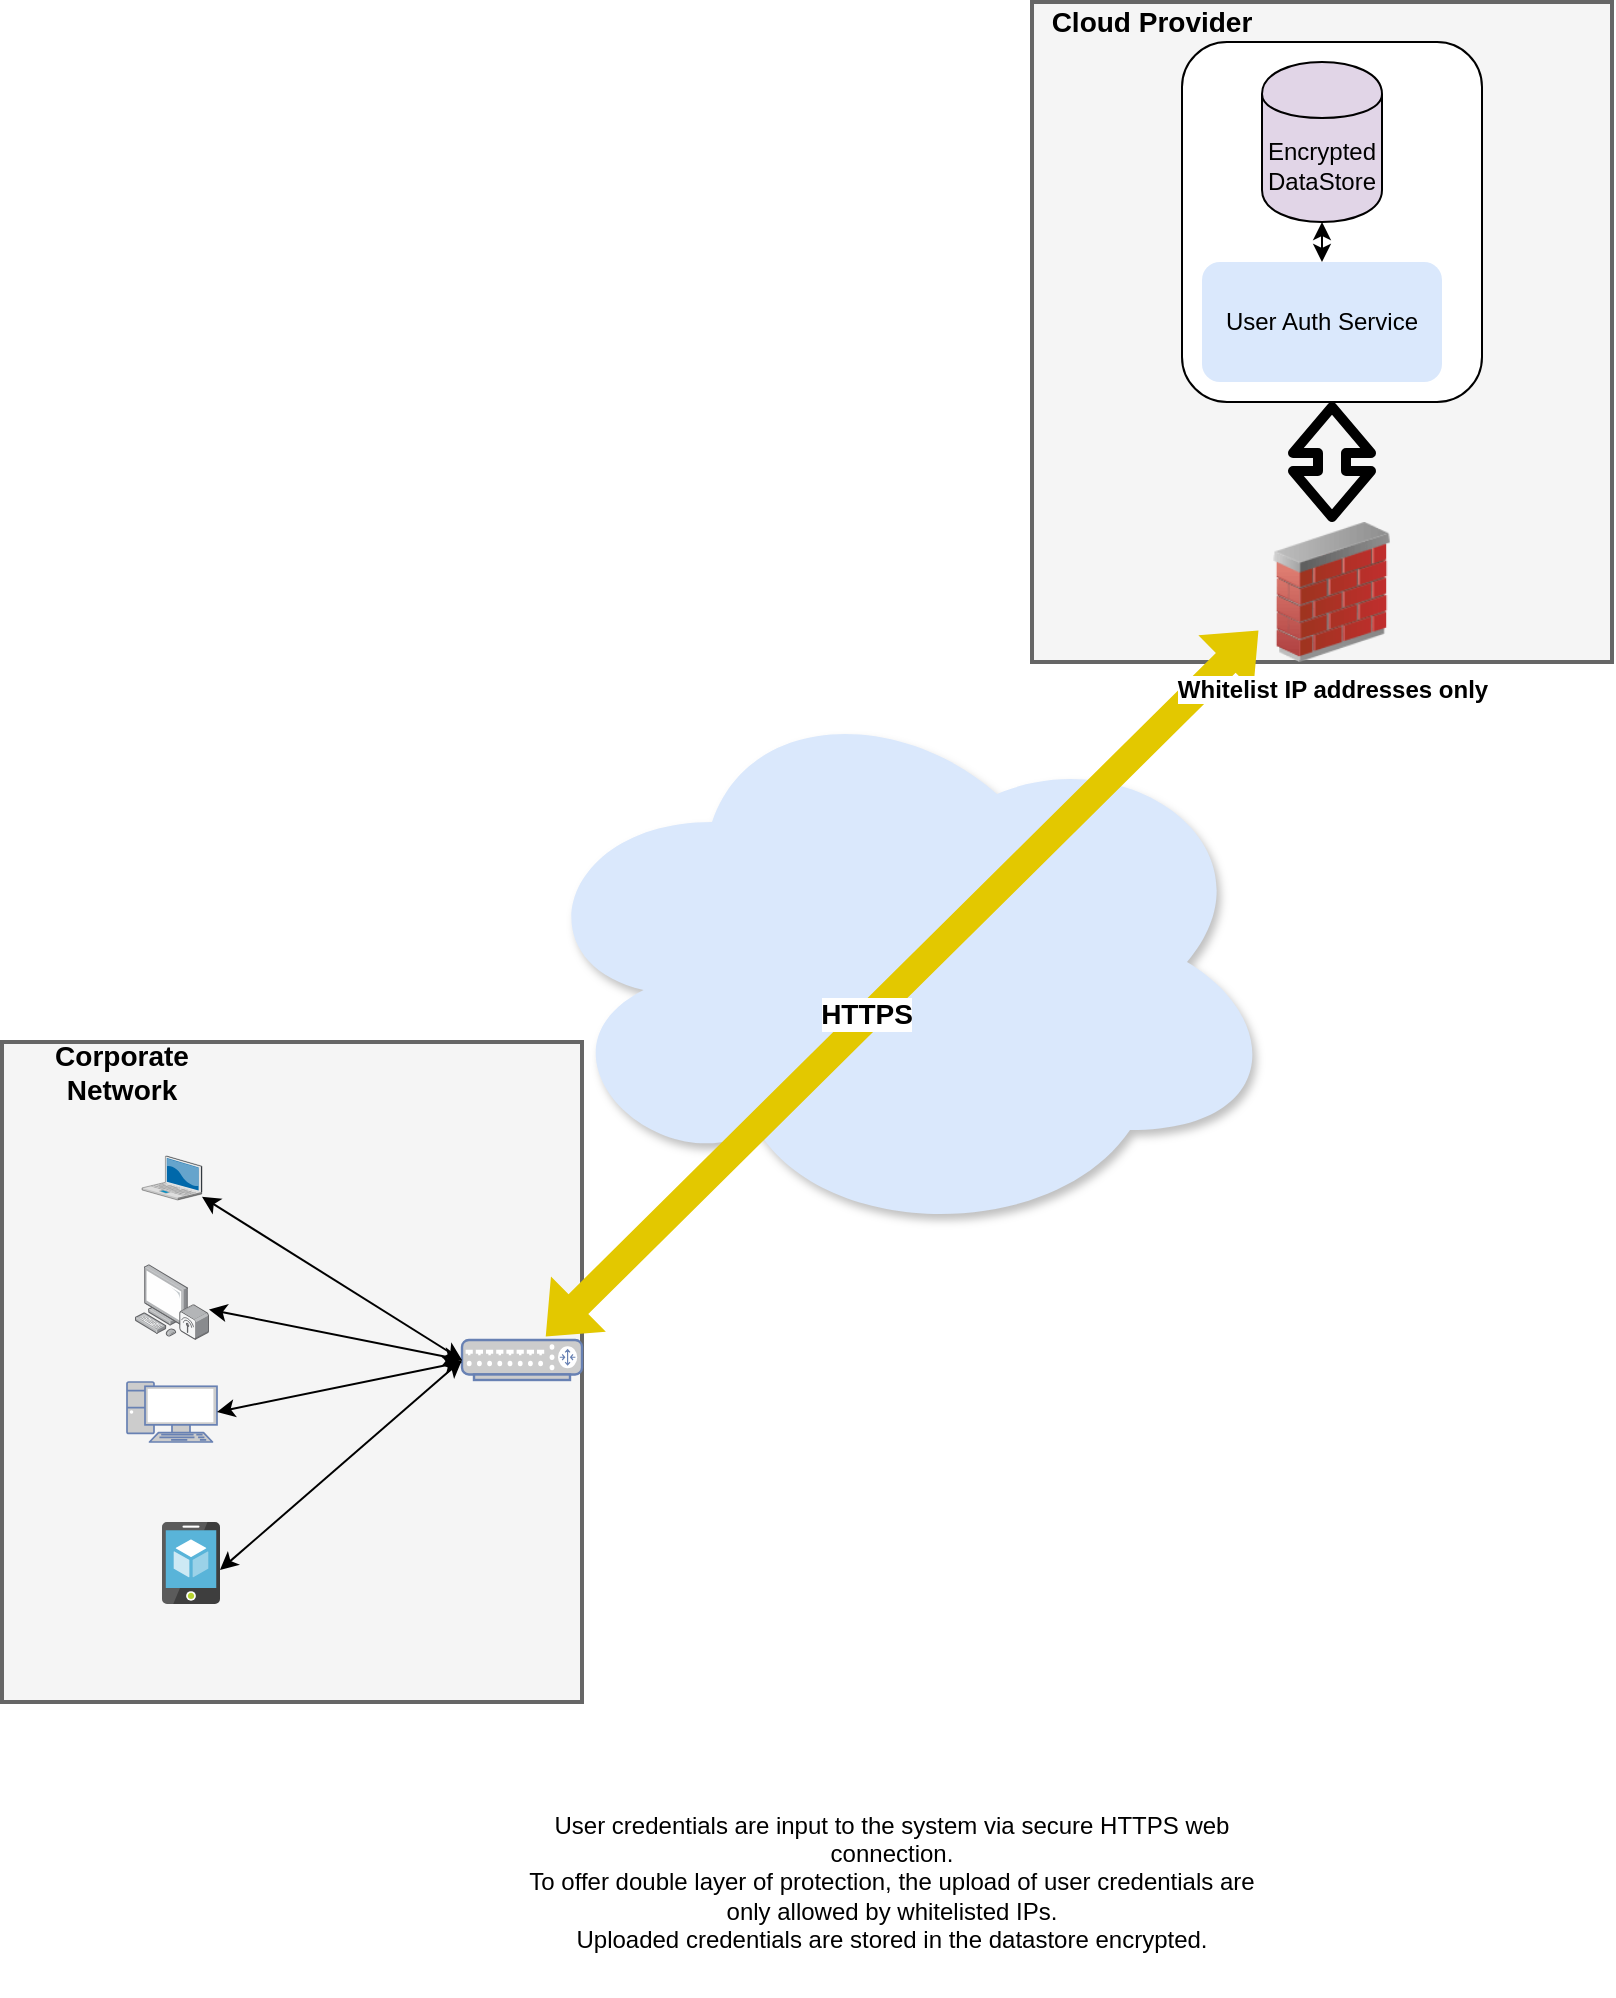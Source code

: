 <mxfile version="11.1.4" type="github"><diagram id="UIRLdelBrUrJke44fouh" name="Page-1"><mxGraphModel dx="1629" dy="1133" grid="1" gridSize="10" guides="1" tooltips="1" connect="1" arrows="1" fold="1" page="1" pageScale="1" pageWidth="850" pageHeight="1100" math="0" shadow="0"><root><mxCell id="0"/><mxCell id="1" parent="0"/><mxCell id="cODZ5YMrCJ14PGYWL94o-12" value="" style="rounded=0;whiteSpace=wrap;html=1;strokeColor=#666666;fillColor=#f5f5f5;fontColor=#333333;align=left;strokeWidth=2;" parent="1" vertex="1"><mxGeometry x="30" y="540" width="290" height="330" as="geometry"/></mxCell><mxCell id="cODZ5YMrCJ14PGYWL94o-8" value="" style="rounded=0;whiteSpace=wrap;html=1;strokeColor=#666666;fillColor=#f5f5f5;fontColor=#333333;align=left;strokeWidth=2;" parent="1" vertex="1"><mxGeometry x="545" y="20" width="290" height="330" as="geometry"/></mxCell><mxCell id="cODZ5YMrCJ14PGYWL94o-7" value="" style="rounded=1;whiteSpace=wrap;html=1;strokeColor=#000000;" parent="1" vertex="1"><mxGeometry x="620" y="40" width="150" height="180" as="geometry"/></mxCell><mxCell id="cODZ5YMrCJ14PGYWL94o-3" value="User Auth Service" style="rounded=1;whiteSpace=wrap;html=1;fillColor=#dae8fc;strokeColor=none;" parent="1" vertex="1"><mxGeometry x="630" y="150" width="120" height="60" as="geometry"/></mxCell><mxCell id="cODZ5YMrCJ14PGYWL94o-4" value="Encrypted DataStore" style="shape=cylinder;whiteSpace=wrap;html=1;boundedLbl=1;backgroundOutline=1;fillColor=#e1d5e7;strokeColor=#000000;" parent="1" vertex="1"><mxGeometry x="660" y="50" width="60" height="80" as="geometry"/></mxCell><mxCell id="cODZ5YMrCJ14PGYWL94o-5" value="" style="endArrow=classic;startArrow=classic;html=1;entryX=0.5;entryY=1;entryDx=0;entryDy=0;" parent="1" source="cODZ5YMrCJ14PGYWL94o-3" target="cODZ5YMrCJ14PGYWL94o-4" edge="1"><mxGeometry width="50" height="50" relative="1" as="geometry"><mxPoint x="460" y="440" as="sourcePoint"/><mxPoint x="510" y="390" as="targetPoint"/></mxGeometry></mxCell><mxCell id="cODZ5YMrCJ14PGYWL94o-2" value="" style="ellipse;shape=cloud;whiteSpace=wrap;html=1;fillColor=#dae8fc;strokeColor=none;shadow=1;" parent="1" vertex="1"><mxGeometry x="290" y="360" width="380" height="280" as="geometry"/></mxCell><mxCell id="cODZ5YMrCJ14PGYWL94o-9" value="&lt;b&gt;&lt;font style=&quot;font-size: 14px&quot;&gt;Cloud Provider&lt;/font&gt;&lt;/b&gt;" style="text;html=1;strokeColor=none;fillColor=none;align=center;verticalAlign=middle;whiteSpace=wrap;rounded=0;" parent="1" vertex="1"><mxGeometry x="545" y="20" width="120" height="20" as="geometry"/></mxCell><mxCell id="cODZ5YMrCJ14PGYWL94o-11" value="" style="fontColor=#0066CC;verticalAlign=top;verticalLabelPosition=bottom;labelPosition=center;align=center;html=1;outlineConnect=0;fillColor=#CCCCCC;strokeColor=#6881B3;gradientColor=none;gradientDirection=north;strokeWidth=2;shape=mxgraph.networks.router;" parent="1" vertex="1"><mxGeometry x="260" y="689" width="60" height="20" as="geometry"/></mxCell><mxCell id="cODZ5YMrCJ14PGYWL94o-13" value="" style="verticalLabelPosition=bottom;aspect=fixed;html=1;verticalAlign=top;strokeColor=none;align=center;outlineConnect=0;shape=mxgraph.citrix.laptop_2;" parent="1" vertex="1"><mxGeometry x="100" y="597" width="30" height="22" as="geometry"/></mxCell><mxCell id="cODZ5YMrCJ14PGYWL94o-14" value="" style="points=[];aspect=fixed;html=1;align=center;shadow=0;dashed=0;image;image=img/lib/allied_telesis/computer_and_terminals/Personal_Computer_Wireless.svg;strokeColor=#000000;" parent="1" vertex="1"><mxGeometry x="96.5" y="651" width="37" height="38" as="geometry"/></mxCell><mxCell id="cODZ5YMrCJ14PGYWL94o-16" value="" style="fontColor=#0066CC;verticalAlign=top;verticalLabelPosition=bottom;labelPosition=center;align=center;html=1;outlineConnect=0;fillColor=#CCCCCC;strokeColor=#6881B3;gradientColor=none;gradientDirection=north;strokeWidth=2;shape=mxgraph.networks.pc;" parent="1" vertex="1"><mxGeometry x="92.5" y="710" width="45" height="30" as="geometry"/></mxCell><mxCell id="cODZ5YMrCJ14PGYWL94o-17" value="" style="aspect=fixed;html=1;perimeter=none;align=center;shadow=0;dashed=0;image;fontSize=12;image=img/lib/mscae/App_Service_Mobile_App.svg;strokeColor=#000000;" parent="1" vertex="1"><mxGeometry x="110" y="780" width="29" height="41" as="geometry"/></mxCell><mxCell id="cODZ5YMrCJ14PGYWL94o-19" value="&lt;b&gt;&lt;font style=&quot;font-size: 14px&quot;&gt;Corporate Network&lt;/font&gt;&lt;/b&gt;" style="text;html=1;strokeColor=none;fillColor=none;align=center;verticalAlign=middle;whiteSpace=wrap;rounded=0;" parent="1" vertex="1"><mxGeometry x="30" y="545" width="120" height="20" as="geometry"/></mxCell><mxCell id="cODZ5YMrCJ14PGYWL94o-20" value="" style="shape=flexArrow;endArrow=classic;startArrow=classic;html=1;entryX=0;entryY=0.75;entryDx=0;entryDy=0;fillColor=#e3c800;strokeColor=none;strokeWidth=5;" parent="1" source="cODZ5YMrCJ14PGYWL94o-11" target="cODZ5YMrCJ14PGYWL94o-27" edge="1"><mxGeometry width="50" height="50" relative="1" as="geometry"><mxPoint x="460" y="690" as="sourcePoint"/><mxPoint x="510" y="640" as="targetPoint"/></mxGeometry></mxCell><mxCell id="cODZ5YMrCJ14PGYWL94o-25" value="&lt;b&gt;&lt;font style=&quot;font-size: 14px&quot;&gt;HTTPS&lt;/font&gt;&lt;/b&gt;" style="text;html=1;resizable=0;points=[];align=center;verticalAlign=middle;labelBackgroundColor=#ffffff;" parent="cODZ5YMrCJ14PGYWL94o-20" vertex="1" connectable="0"><mxGeometry x="-0.093" y="2" relative="1" as="geometry"><mxPoint as="offset"/></mxGeometry></mxCell><mxCell id="cODZ5YMrCJ14PGYWL94o-21" value="" style="endArrow=classic;startArrow=classic;html=1;entryX=0;entryY=0.5;entryDx=0;entryDy=0;entryPerimeter=0;" parent="1" source="cODZ5YMrCJ14PGYWL94o-13" target="cODZ5YMrCJ14PGYWL94o-11" edge="1"><mxGeometry width="50" height="50" relative="1" as="geometry"><mxPoint x="30" y="940" as="sourcePoint"/><mxPoint x="80" y="890" as="targetPoint"/></mxGeometry></mxCell><mxCell id="cODZ5YMrCJ14PGYWL94o-22" value="" style="endArrow=classic;startArrow=classic;html=1;entryX=0;entryY=0.5;entryDx=0;entryDy=0;entryPerimeter=0;" parent="1" source="cODZ5YMrCJ14PGYWL94o-14" target="cODZ5YMrCJ14PGYWL94o-11" edge="1"><mxGeometry width="50" height="50" relative="1" as="geometry"><mxPoint x="30" y="940" as="sourcePoint"/><mxPoint x="80" y="890" as="targetPoint"/></mxGeometry></mxCell><mxCell id="cODZ5YMrCJ14PGYWL94o-23" value="" style="endArrow=classic;startArrow=classic;html=1;exitX=1;exitY=0.5;exitDx=0;exitDy=0;exitPerimeter=0;" parent="1" source="cODZ5YMrCJ14PGYWL94o-16" edge="1"><mxGeometry width="50" height="50" relative="1" as="geometry"><mxPoint x="30" y="940" as="sourcePoint"/><mxPoint x="260" y="700" as="targetPoint"/></mxGeometry></mxCell><mxCell id="cODZ5YMrCJ14PGYWL94o-24" value="" style="endArrow=classic;startArrow=classic;html=1;exitX=1;exitY=0.585;exitDx=0;exitDy=0;exitPerimeter=0;entryX=0;entryY=0.5;entryDx=0;entryDy=0;entryPerimeter=0;" parent="1" source="cODZ5YMrCJ14PGYWL94o-17" target="cODZ5YMrCJ14PGYWL94o-11" edge="1"><mxGeometry width="50" height="50" relative="1" as="geometry"><mxPoint x="30" y="940" as="sourcePoint"/><mxPoint x="80" y="890" as="targetPoint"/></mxGeometry></mxCell><mxCell id="cODZ5YMrCJ14PGYWL94o-27" value="&lt;b&gt;Whitelist IP addresses only&lt;/b&gt;" style="image;html=1;labelBackgroundColor=#ffffff;image=img/lib/clip_art/networking/Firewall_02_128x128.png;strokeColor=#000000;" parent="1" vertex="1"><mxGeometry x="660" y="280" width="70" height="70" as="geometry"/></mxCell><mxCell id="cODZ5YMrCJ14PGYWL94o-28" value="" style="shape=flexArrow;endArrow=classic;startArrow=classic;html=1;strokeWidth=5;exitX=0.5;exitY=1;exitDx=0;exitDy=0;entryX=0.5;entryY=0;entryDx=0;entryDy=0;" parent="1" source="cODZ5YMrCJ14PGYWL94o-7" target="cODZ5YMrCJ14PGYWL94o-27" edge="1"><mxGeometry width="50" height="50" relative="1" as="geometry"><mxPoint x="835" y="400" as="sourcePoint"/><mxPoint x="885" y="350" as="targetPoint"/></mxGeometry></mxCell><mxCell id="cODZ5YMrCJ14PGYWL94o-31" value="User credentials are input to the system via secure HTTPS web connection.&lt;br&gt;To offer double layer of protection, the upload of user credentials are only allowed by whitelisted IPs.&lt;br&gt;Uploaded credentials are stored in the datastore encrypted." style="text;html=1;strokeColor=none;fillColor=none;align=center;verticalAlign=middle;whiteSpace=wrap;rounded=0;shadow=1;" parent="1" vertex="1"><mxGeometry x="280" y="910" width="390" height="100" as="geometry"/></mxCell></root></mxGraphModel></diagram></mxfile>